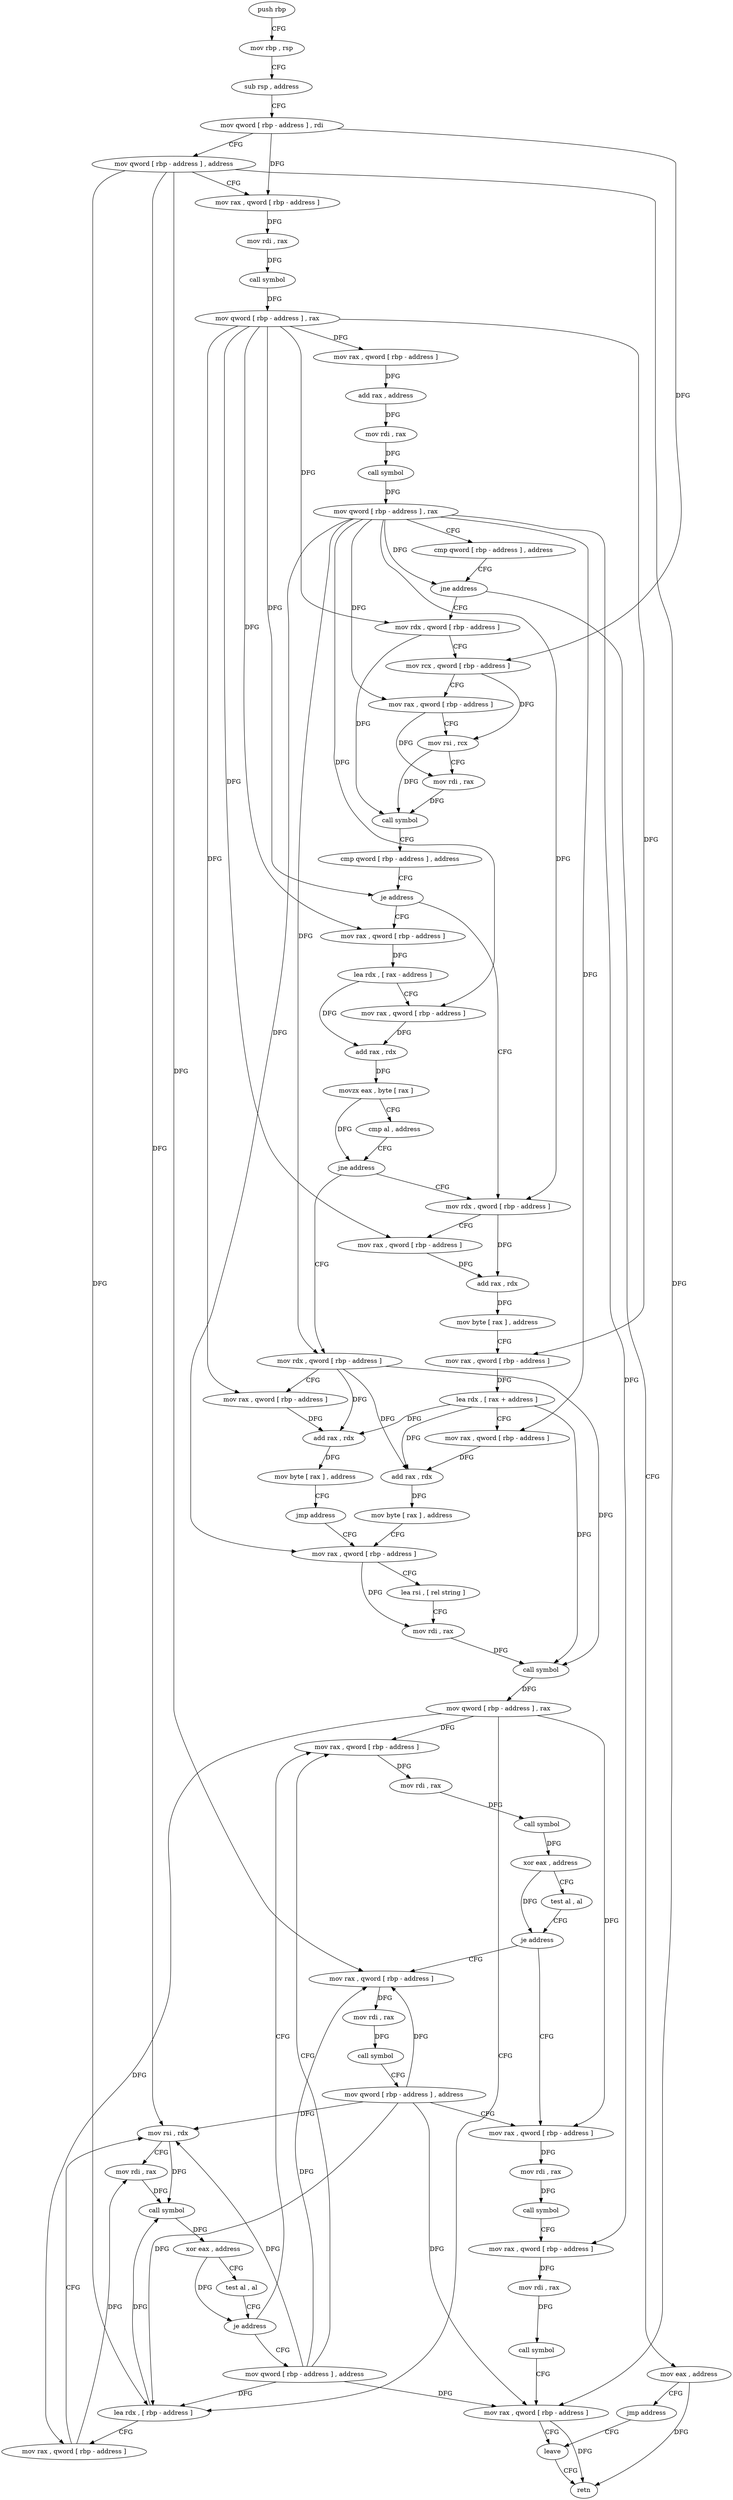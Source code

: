 digraph "func" {
"120039" [label = "push rbp" ]
"120040" [label = "mov rbp , rsp" ]
"120043" [label = "sub rsp , address" ]
"120047" [label = "mov qword [ rbp - address ] , rdi" ]
"120051" [label = "mov qword [ rbp - address ] , address" ]
"120059" [label = "mov rax , qword [ rbp - address ]" ]
"120063" [label = "mov rdi , rax" ]
"120066" [label = "call symbol" ]
"120071" [label = "mov qword [ rbp - address ] , rax" ]
"120075" [label = "mov rax , qword [ rbp - address ]" ]
"120079" [label = "add rax , address" ]
"120083" [label = "mov rdi , rax" ]
"120086" [label = "call symbol" ]
"120091" [label = "mov qword [ rbp - address ] , rax" ]
"120095" [label = "cmp qword [ rbp - address ] , address" ]
"120100" [label = "jne address" ]
"120112" [label = "mov rdx , qword [ rbp - address ]" ]
"120102" [label = "mov eax , address" ]
"120116" [label = "mov rcx , qword [ rbp - address ]" ]
"120120" [label = "mov rax , qword [ rbp - address ]" ]
"120124" [label = "mov rsi , rcx" ]
"120127" [label = "mov rdi , rax" ]
"120130" [label = "call symbol" ]
"120135" [label = "cmp qword [ rbp - address ] , address" ]
"120140" [label = "je address" ]
"120180" [label = "mov rdx , qword [ rbp - address ]" ]
"120142" [label = "mov rax , qword [ rbp - address ]" ]
"120107" [label = "jmp address" ]
"120336" [label = "leave" ]
"120184" [label = "mov rax , qword [ rbp - address ]" ]
"120188" [label = "add rax , rdx" ]
"120191" [label = "mov byte [ rax ] , address" ]
"120194" [label = "mov rax , qword [ rbp - address ]" ]
"120198" [label = "lea rdx , [ rax + address ]" ]
"120202" [label = "mov rax , qword [ rbp - address ]" ]
"120206" [label = "add rax , rdx" ]
"120209" [label = "mov byte [ rax ] , address" ]
"120212" [label = "mov rax , qword [ rbp - address ]" ]
"120146" [label = "lea rdx , [ rax - address ]" ]
"120150" [label = "mov rax , qword [ rbp - address ]" ]
"120154" [label = "add rax , rdx" ]
"120157" [label = "movzx eax , byte [ rax ]" ]
"120160" [label = "cmp al , address" ]
"120162" [label = "jne address" ]
"120164" [label = "mov rdx , qword [ rbp - address ]" ]
"120337" [label = "retn" ]
"120269" [label = "mov rax , qword [ rbp - address ]" ]
"120273" [label = "mov rdi , rax" ]
"120276" [label = "call symbol" ]
"120281" [label = "xor eax , address" ]
"120284" [label = "test al , al" ]
"120286" [label = "je address" ]
"120308" [label = "mov rax , qword [ rbp - address ]" ]
"120288" [label = "mov rax , qword [ rbp - address ]" ]
"120261" [label = "mov qword [ rbp - address ] , address" ]
"120168" [label = "mov rax , qword [ rbp - address ]" ]
"120172" [label = "add rax , rdx" ]
"120175" [label = "mov byte [ rax ] , address" ]
"120178" [label = "jmp address" ]
"120312" [label = "mov rdi , rax" ]
"120315" [label = "call symbol" ]
"120320" [label = "mov rax , qword [ rbp - address ]" ]
"120324" [label = "mov rdi , rax" ]
"120327" [label = "call symbol" ]
"120332" [label = "mov rax , qword [ rbp - address ]" ]
"120292" [label = "mov rdi , rax" ]
"120295" [label = "call symbol" ]
"120300" [label = "mov qword [ rbp - address ] , address" ]
"120216" [label = "lea rsi , [ rel string ]" ]
"120223" [label = "mov rdi , rax" ]
"120226" [label = "call symbol" ]
"120231" [label = "mov qword [ rbp - address ] , rax" ]
"120235" [label = "lea rdx , [ rbp - address ]" ]
"120239" [label = "mov rax , qword [ rbp - address ]" ]
"120243" [label = "mov rsi , rdx" ]
"120246" [label = "mov rdi , rax" ]
"120249" [label = "call symbol" ]
"120254" [label = "xor eax , address" ]
"120257" [label = "test al , al" ]
"120259" [label = "je address" ]
"120039" -> "120040" [ label = "CFG" ]
"120040" -> "120043" [ label = "CFG" ]
"120043" -> "120047" [ label = "CFG" ]
"120047" -> "120051" [ label = "CFG" ]
"120047" -> "120059" [ label = "DFG" ]
"120047" -> "120116" [ label = "DFG" ]
"120051" -> "120059" [ label = "CFG" ]
"120051" -> "120332" [ label = "DFG" ]
"120051" -> "120288" [ label = "DFG" ]
"120051" -> "120235" [ label = "DFG" ]
"120051" -> "120243" [ label = "DFG" ]
"120059" -> "120063" [ label = "DFG" ]
"120063" -> "120066" [ label = "DFG" ]
"120066" -> "120071" [ label = "DFG" ]
"120071" -> "120075" [ label = "DFG" ]
"120071" -> "120112" [ label = "DFG" ]
"120071" -> "120140" [ label = "DFG" ]
"120071" -> "120184" [ label = "DFG" ]
"120071" -> "120194" [ label = "DFG" ]
"120071" -> "120142" [ label = "DFG" ]
"120071" -> "120168" [ label = "DFG" ]
"120075" -> "120079" [ label = "DFG" ]
"120079" -> "120083" [ label = "DFG" ]
"120083" -> "120086" [ label = "DFG" ]
"120086" -> "120091" [ label = "DFG" ]
"120091" -> "120095" [ label = "CFG" ]
"120091" -> "120100" [ label = "DFG" ]
"120091" -> "120120" [ label = "DFG" ]
"120091" -> "120180" [ label = "DFG" ]
"120091" -> "120202" [ label = "DFG" ]
"120091" -> "120150" [ label = "DFG" ]
"120091" -> "120212" [ label = "DFG" ]
"120091" -> "120164" [ label = "DFG" ]
"120091" -> "120320" [ label = "DFG" ]
"120095" -> "120100" [ label = "CFG" ]
"120100" -> "120112" [ label = "CFG" ]
"120100" -> "120102" [ label = "CFG" ]
"120112" -> "120116" [ label = "CFG" ]
"120112" -> "120130" [ label = "DFG" ]
"120102" -> "120107" [ label = "CFG" ]
"120102" -> "120337" [ label = "DFG" ]
"120116" -> "120120" [ label = "CFG" ]
"120116" -> "120124" [ label = "DFG" ]
"120120" -> "120124" [ label = "CFG" ]
"120120" -> "120127" [ label = "DFG" ]
"120124" -> "120127" [ label = "CFG" ]
"120124" -> "120130" [ label = "DFG" ]
"120127" -> "120130" [ label = "DFG" ]
"120130" -> "120135" [ label = "CFG" ]
"120135" -> "120140" [ label = "CFG" ]
"120140" -> "120180" [ label = "CFG" ]
"120140" -> "120142" [ label = "CFG" ]
"120180" -> "120184" [ label = "CFG" ]
"120180" -> "120188" [ label = "DFG" ]
"120142" -> "120146" [ label = "DFG" ]
"120107" -> "120336" [ label = "CFG" ]
"120336" -> "120337" [ label = "CFG" ]
"120184" -> "120188" [ label = "DFG" ]
"120188" -> "120191" [ label = "DFG" ]
"120191" -> "120194" [ label = "CFG" ]
"120194" -> "120198" [ label = "DFG" ]
"120198" -> "120202" [ label = "CFG" ]
"120198" -> "120206" [ label = "DFG" ]
"120198" -> "120226" [ label = "DFG" ]
"120198" -> "120172" [ label = "DFG" ]
"120202" -> "120206" [ label = "DFG" ]
"120206" -> "120209" [ label = "DFG" ]
"120209" -> "120212" [ label = "CFG" ]
"120212" -> "120216" [ label = "CFG" ]
"120212" -> "120223" [ label = "DFG" ]
"120146" -> "120150" [ label = "CFG" ]
"120146" -> "120154" [ label = "DFG" ]
"120150" -> "120154" [ label = "DFG" ]
"120154" -> "120157" [ label = "DFG" ]
"120157" -> "120160" [ label = "CFG" ]
"120157" -> "120162" [ label = "DFG" ]
"120160" -> "120162" [ label = "CFG" ]
"120162" -> "120180" [ label = "CFG" ]
"120162" -> "120164" [ label = "CFG" ]
"120164" -> "120168" [ label = "CFG" ]
"120164" -> "120206" [ label = "DFG" ]
"120164" -> "120226" [ label = "DFG" ]
"120164" -> "120172" [ label = "DFG" ]
"120269" -> "120273" [ label = "DFG" ]
"120273" -> "120276" [ label = "DFG" ]
"120276" -> "120281" [ label = "DFG" ]
"120281" -> "120284" [ label = "CFG" ]
"120281" -> "120286" [ label = "DFG" ]
"120284" -> "120286" [ label = "CFG" ]
"120286" -> "120308" [ label = "CFG" ]
"120286" -> "120288" [ label = "CFG" ]
"120308" -> "120312" [ label = "DFG" ]
"120288" -> "120292" [ label = "DFG" ]
"120261" -> "120269" [ label = "CFG" ]
"120261" -> "120235" [ label = "DFG" ]
"120261" -> "120243" [ label = "DFG" ]
"120261" -> "120332" [ label = "DFG" ]
"120261" -> "120288" [ label = "DFG" ]
"120168" -> "120172" [ label = "DFG" ]
"120172" -> "120175" [ label = "DFG" ]
"120175" -> "120178" [ label = "CFG" ]
"120178" -> "120212" [ label = "CFG" ]
"120312" -> "120315" [ label = "DFG" ]
"120315" -> "120320" [ label = "CFG" ]
"120320" -> "120324" [ label = "DFG" ]
"120324" -> "120327" [ label = "DFG" ]
"120327" -> "120332" [ label = "CFG" ]
"120332" -> "120336" [ label = "CFG" ]
"120332" -> "120337" [ label = "DFG" ]
"120292" -> "120295" [ label = "DFG" ]
"120295" -> "120300" [ label = "CFG" ]
"120300" -> "120308" [ label = "CFG" ]
"120300" -> "120235" [ label = "DFG" ]
"120300" -> "120243" [ label = "DFG" ]
"120300" -> "120332" [ label = "DFG" ]
"120300" -> "120288" [ label = "DFG" ]
"120216" -> "120223" [ label = "CFG" ]
"120223" -> "120226" [ label = "DFG" ]
"120226" -> "120231" [ label = "DFG" ]
"120231" -> "120235" [ label = "CFG" ]
"120231" -> "120239" [ label = "DFG" ]
"120231" -> "120269" [ label = "DFG" ]
"120231" -> "120308" [ label = "DFG" ]
"120235" -> "120239" [ label = "CFG" ]
"120235" -> "120249" [ label = "DFG" ]
"120239" -> "120243" [ label = "CFG" ]
"120239" -> "120246" [ label = "DFG" ]
"120243" -> "120246" [ label = "CFG" ]
"120243" -> "120249" [ label = "DFG" ]
"120246" -> "120249" [ label = "DFG" ]
"120249" -> "120254" [ label = "DFG" ]
"120254" -> "120257" [ label = "CFG" ]
"120254" -> "120259" [ label = "DFG" ]
"120257" -> "120259" [ label = "CFG" ]
"120259" -> "120269" [ label = "CFG" ]
"120259" -> "120261" [ label = "CFG" ]
}
